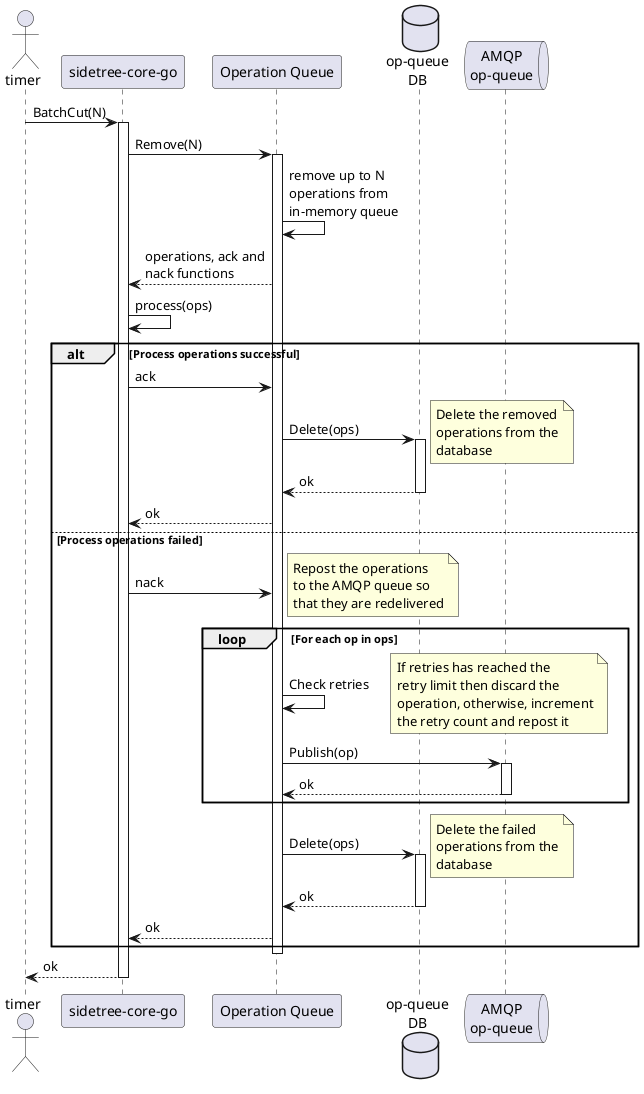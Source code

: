 @startuml
'https://plantuml.com/sequence-diagram

actor timer

participant "sidetree-core-go" as client

participant "Operation Queue" as handler

database "op-queue\nDB" as opQueueDB
queue "AMQP\nop-queue" as opQueue

timer -> client: BatchCut(N)

activate client

client -> handler: Remove(N)

activate handler
  handler -> handler: remove up to N\noperations from\nin-memory queue
  handler --> client: operations, ack and\nnack functions

  client -> client: process(ops)

alt Process operations successful
  client -> handler: ack

  handler -> opQueueDB: Delete(ops)
  activate opQueueDB

  note right
    Delete the removed
    operations from the
    database
  end note

  opQueueDB --> handler: ok
  deactivate opQueueDB
  handler --> client: ok
else Process operations failed
  client -> handler: nack

  note right
    Repost the operations
    to the AMQP queue so
    that they are redelivered
  end note

  loop For each op in ops
    handler -> handler: Check retries

    note right
      If retries has reached the
      retry limit then discard the
      operation, otherwise, increment
      the retry count and repost it
    end note

    handler -> opQueue: Publish(op)
    activate opQueue
    opQueue --> handler: ok
    deactivate opQueue
  end loop

  handler -> opQueueDB: Delete(ops)
  activate opQueueDB

  note right
    Delete the failed
    operations from the
    database
  end note

  opQueueDB --> handler: ok
  deactivate opQueueDB

  handler --> client: ok
end

deactivate handler

client --> timer: ok

deactivate client

@enduml
